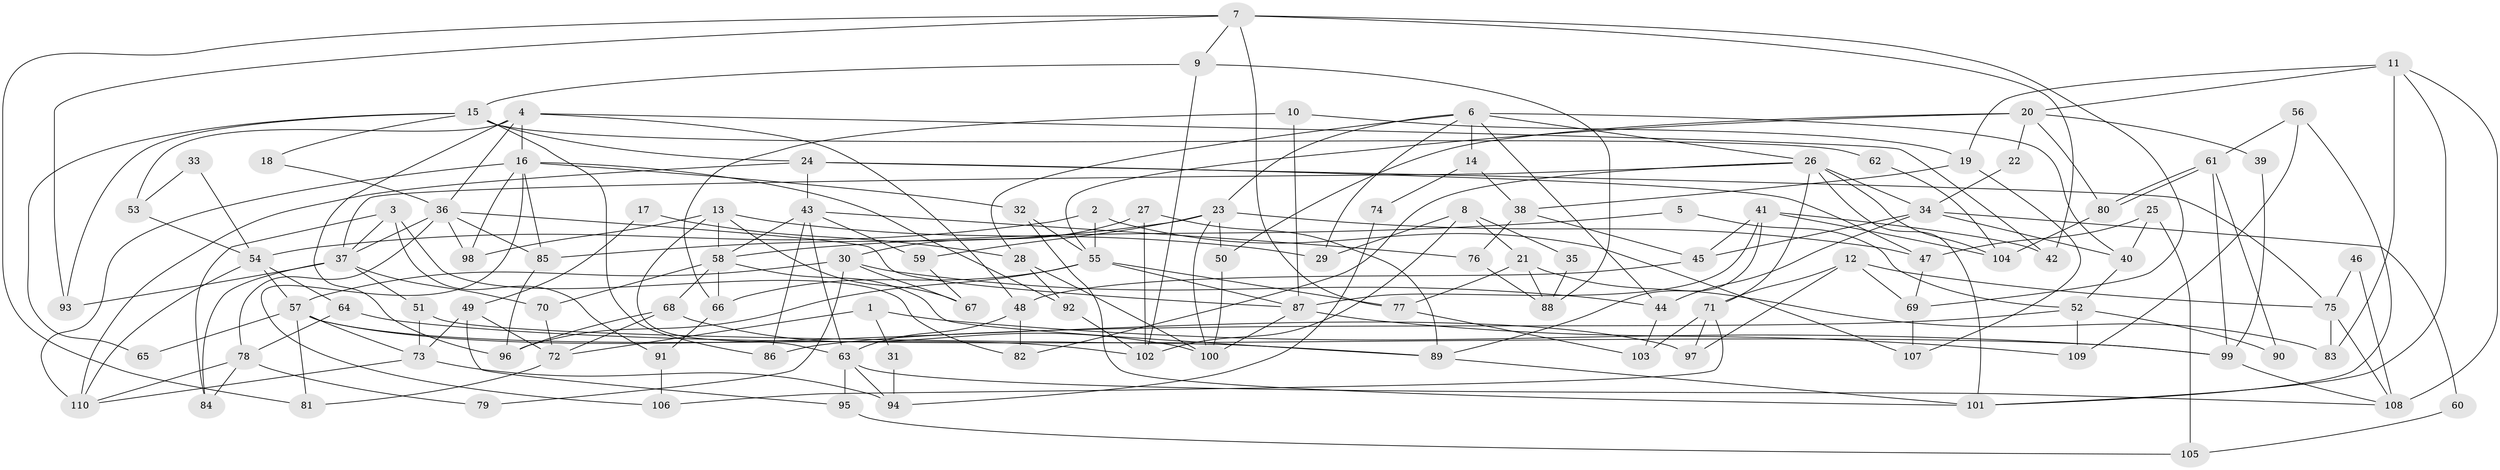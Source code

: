 // coarse degree distribution, {8: 0.04411764705882353, 6: 0.1323529411764706, 12: 0.014705882352941176, 5: 0.14705882352941177, 3: 0.2647058823529412, 4: 0.11764705882352941, 14: 0.014705882352941176, 7: 0.07352941176470588, 2: 0.14705882352941177, 10: 0.014705882352941176, 16: 0.014705882352941176, 9: 0.014705882352941176}
// Generated by graph-tools (version 1.1) at 2025/51/03/04/25 22:51:16]
// undirected, 110 vertices, 220 edges
graph export_dot {
  node [color=gray90,style=filled];
  1;
  2;
  3;
  4;
  5;
  6;
  7;
  8;
  9;
  10;
  11;
  12;
  13;
  14;
  15;
  16;
  17;
  18;
  19;
  20;
  21;
  22;
  23;
  24;
  25;
  26;
  27;
  28;
  29;
  30;
  31;
  32;
  33;
  34;
  35;
  36;
  37;
  38;
  39;
  40;
  41;
  42;
  43;
  44;
  45;
  46;
  47;
  48;
  49;
  50;
  51;
  52;
  53;
  54;
  55;
  56;
  57;
  58;
  59;
  60;
  61;
  62;
  63;
  64;
  65;
  66;
  67;
  68;
  69;
  70;
  71;
  72;
  73;
  74;
  75;
  76;
  77;
  78;
  79;
  80;
  81;
  82;
  83;
  84;
  85;
  86;
  87;
  88;
  89;
  90;
  91;
  92;
  93;
  94;
  95;
  96;
  97;
  98;
  99;
  100;
  101;
  102;
  103;
  104;
  105;
  106;
  107;
  108;
  109;
  110;
  1 -- 72;
  1 -- 99;
  1 -- 31;
  2 -- 55;
  2 -- 107;
  2 -- 54;
  3 -- 84;
  3 -- 37;
  3 -- 82;
  3 -- 91;
  4 -- 42;
  4 -- 16;
  4 -- 36;
  4 -- 48;
  4 -- 53;
  4 -- 96;
  5 -- 58;
  5 -- 52;
  6 -- 29;
  6 -- 23;
  6 -- 14;
  6 -- 26;
  6 -- 28;
  6 -- 40;
  6 -- 44;
  7 -- 9;
  7 -- 93;
  7 -- 42;
  7 -- 69;
  7 -- 77;
  7 -- 81;
  8 -- 21;
  8 -- 102;
  8 -- 29;
  8 -- 35;
  9 -- 88;
  9 -- 102;
  9 -- 15;
  10 -- 87;
  10 -- 66;
  10 -- 19;
  11 -- 20;
  11 -- 101;
  11 -- 19;
  11 -- 83;
  11 -- 108;
  12 -- 75;
  12 -- 71;
  12 -- 69;
  12 -- 97;
  13 -- 63;
  13 -- 98;
  13 -- 29;
  13 -- 58;
  13 -- 67;
  14 -- 38;
  14 -- 74;
  15 -- 24;
  15 -- 18;
  15 -- 62;
  15 -- 65;
  15 -- 86;
  15 -- 93;
  16 -- 110;
  16 -- 85;
  16 -- 32;
  16 -- 92;
  16 -- 98;
  16 -- 106;
  17 -- 49;
  17 -- 28;
  18 -- 36;
  19 -- 38;
  19 -- 107;
  20 -- 50;
  20 -- 80;
  20 -- 22;
  20 -- 39;
  20 -- 55;
  21 -- 83;
  21 -- 77;
  21 -- 88;
  22 -- 34;
  23 -- 100;
  23 -- 85;
  23 -- 47;
  23 -- 50;
  23 -- 59;
  24 -- 47;
  24 -- 43;
  24 -- 75;
  24 -- 110;
  25 -- 47;
  25 -- 40;
  25 -- 105;
  26 -- 82;
  26 -- 34;
  26 -- 37;
  26 -- 71;
  26 -- 101;
  26 -- 104;
  27 -- 89;
  27 -- 102;
  27 -- 30;
  28 -- 100;
  28 -- 92;
  30 -- 44;
  30 -- 57;
  30 -- 67;
  30 -- 79;
  31 -- 94;
  32 -- 55;
  32 -- 101;
  33 -- 53;
  33 -- 54;
  34 -- 44;
  34 -- 40;
  34 -- 45;
  34 -- 60;
  35 -- 88;
  36 -- 37;
  36 -- 78;
  36 -- 85;
  36 -- 87;
  36 -- 98;
  37 -- 51;
  37 -- 70;
  37 -- 84;
  37 -- 93;
  38 -- 45;
  38 -- 76;
  39 -- 99;
  40 -- 52;
  41 -- 89;
  41 -- 45;
  41 -- 42;
  41 -- 87;
  41 -- 104;
  43 -- 58;
  43 -- 59;
  43 -- 63;
  43 -- 76;
  43 -- 86;
  44 -- 103;
  45 -- 48;
  46 -- 75;
  46 -- 108;
  47 -- 69;
  48 -- 63;
  48 -- 82;
  49 -- 72;
  49 -- 73;
  49 -- 95;
  50 -- 100;
  51 -- 73;
  51 -- 89;
  52 -- 86;
  52 -- 90;
  52 -- 109;
  53 -- 54;
  54 -- 57;
  54 -- 64;
  54 -- 110;
  55 -- 87;
  55 -- 66;
  55 -- 77;
  55 -- 96;
  56 -- 109;
  56 -- 101;
  56 -- 61;
  57 -- 97;
  57 -- 65;
  57 -- 73;
  57 -- 81;
  57 -- 102;
  58 -- 70;
  58 -- 66;
  58 -- 68;
  58 -- 89;
  59 -- 67;
  60 -- 105;
  61 -- 80;
  61 -- 80;
  61 -- 90;
  61 -- 99;
  62 -- 104;
  63 -- 108;
  63 -- 94;
  63 -- 95;
  64 -- 78;
  64 -- 99;
  66 -- 91;
  68 -- 96;
  68 -- 72;
  68 -- 100;
  69 -- 107;
  70 -- 72;
  71 -- 106;
  71 -- 97;
  71 -- 103;
  72 -- 81;
  73 -- 110;
  73 -- 94;
  74 -- 94;
  75 -- 108;
  75 -- 83;
  76 -- 88;
  77 -- 103;
  78 -- 110;
  78 -- 79;
  78 -- 84;
  80 -- 104;
  85 -- 96;
  87 -- 100;
  87 -- 109;
  89 -- 101;
  91 -- 106;
  92 -- 102;
  95 -- 105;
  99 -- 108;
}

